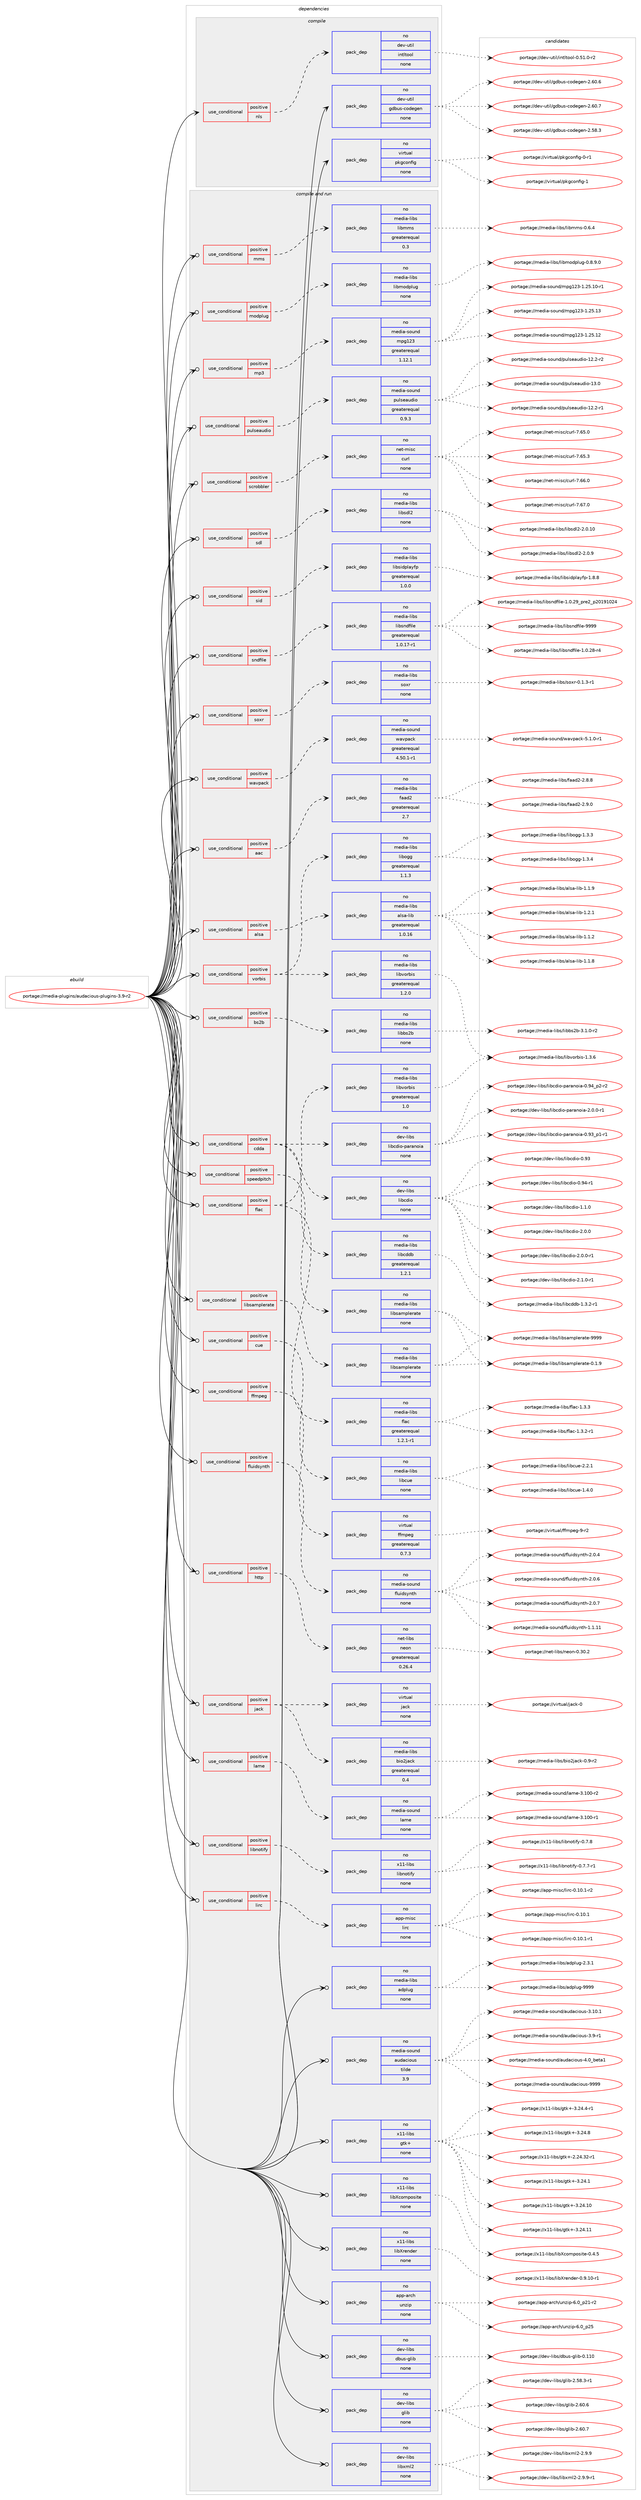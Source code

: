 digraph prolog {

# *************
# Graph options
# *************

newrank=true;
concentrate=true;
compound=true;
graph [rankdir=LR,fontname=Helvetica,fontsize=10,ranksep=1.5];#, ranksep=2.5, nodesep=0.2];
edge  [arrowhead=vee];
node  [fontname=Helvetica,fontsize=10];

# **********
# The ebuild
# **********

subgraph cluster_leftcol {
color=gray;
rank=same;
label=<<i>ebuild</i>>;
id [label="portage://media-plugins/audacious-plugins-3.9-r2", color=red, width=4, href="../media-plugins/audacious-plugins-3.9-r2.svg"];
}

# ****************
# The dependencies
# ****************

subgraph cluster_midcol {
color=gray;
label=<<i>dependencies</i>>;
subgraph cluster_compile {
fillcolor="#eeeeee";
style=filled;
label=<<i>compile</i>>;
subgraph cond81435 {
dependency325462 [label=<<TABLE BORDER="0" CELLBORDER="1" CELLSPACING="0" CELLPADDING="4"><TR><TD ROWSPAN="3" CELLPADDING="10">use_conditional</TD></TR><TR><TD>positive</TD></TR><TR><TD>nls</TD></TR></TABLE>>, shape=none, color=red];
subgraph pack238662 {
dependency325463 [label=<<TABLE BORDER="0" CELLBORDER="1" CELLSPACING="0" CELLPADDING="4" WIDTH="220"><TR><TD ROWSPAN="6" CELLPADDING="30">pack_dep</TD></TR><TR><TD WIDTH="110">no</TD></TR><TR><TD>dev-util</TD></TR><TR><TD>intltool</TD></TR><TR><TD>none</TD></TR><TR><TD></TD></TR></TABLE>>, shape=none, color=blue];
}
dependency325462:e -> dependency325463:w [weight=20,style="dashed",arrowhead="vee"];
}
id:e -> dependency325462:w [weight=20,style="solid",arrowhead="vee"];
subgraph pack238663 {
dependency325464 [label=<<TABLE BORDER="0" CELLBORDER="1" CELLSPACING="0" CELLPADDING="4" WIDTH="220"><TR><TD ROWSPAN="6" CELLPADDING="30">pack_dep</TD></TR><TR><TD WIDTH="110">no</TD></TR><TR><TD>dev-util</TD></TR><TR><TD>gdbus-codegen</TD></TR><TR><TD>none</TD></TR><TR><TD></TD></TR></TABLE>>, shape=none, color=blue];
}
id:e -> dependency325464:w [weight=20,style="solid",arrowhead="vee"];
subgraph pack238664 {
dependency325465 [label=<<TABLE BORDER="0" CELLBORDER="1" CELLSPACING="0" CELLPADDING="4" WIDTH="220"><TR><TD ROWSPAN="6" CELLPADDING="30">pack_dep</TD></TR><TR><TD WIDTH="110">no</TD></TR><TR><TD>virtual</TD></TR><TR><TD>pkgconfig</TD></TR><TR><TD>none</TD></TR><TR><TD></TD></TR></TABLE>>, shape=none, color=blue];
}
id:e -> dependency325465:w [weight=20,style="solid",arrowhead="vee"];
}
subgraph cluster_compileandrun {
fillcolor="#eeeeee";
style=filled;
label=<<i>compile and run</i>>;
subgraph cond81436 {
dependency325466 [label=<<TABLE BORDER="0" CELLBORDER="1" CELLSPACING="0" CELLPADDING="4"><TR><TD ROWSPAN="3" CELLPADDING="10">use_conditional</TD></TR><TR><TD>positive</TD></TR><TR><TD>aac</TD></TR></TABLE>>, shape=none, color=red];
subgraph pack238665 {
dependency325467 [label=<<TABLE BORDER="0" CELLBORDER="1" CELLSPACING="0" CELLPADDING="4" WIDTH="220"><TR><TD ROWSPAN="6" CELLPADDING="30">pack_dep</TD></TR><TR><TD WIDTH="110">no</TD></TR><TR><TD>media-libs</TD></TR><TR><TD>faad2</TD></TR><TR><TD>greaterequal</TD></TR><TR><TD>2.7</TD></TR></TABLE>>, shape=none, color=blue];
}
dependency325466:e -> dependency325467:w [weight=20,style="dashed",arrowhead="vee"];
}
id:e -> dependency325466:w [weight=20,style="solid",arrowhead="odotvee"];
subgraph cond81437 {
dependency325468 [label=<<TABLE BORDER="0" CELLBORDER="1" CELLSPACING="0" CELLPADDING="4"><TR><TD ROWSPAN="3" CELLPADDING="10">use_conditional</TD></TR><TR><TD>positive</TD></TR><TR><TD>alsa</TD></TR></TABLE>>, shape=none, color=red];
subgraph pack238666 {
dependency325469 [label=<<TABLE BORDER="0" CELLBORDER="1" CELLSPACING="0" CELLPADDING="4" WIDTH="220"><TR><TD ROWSPAN="6" CELLPADDING="30">pack_dep</TD></TR><TR><TD WIDTH="110">no</TD></TR><TR><TD>media-libs</TD></TR><TR><TD>alsa-lib</TD></TR><TR><TD>greaterequal</TD></TR><TR><TD>1.0.16</TD></TR></TABLE>>, shape=none, color=blue];
}
dependency325468:e -> dependency325469:w [weight=20,style="dashed",arrowhead="vee"];
}
id:e -> dependency325468:w [weight=20,style="solid",arrowhead="odotvee"];
subgraph cond81438 {
dependency325470 [label=<<TABLE BORDER="0" CELLBORDER="1" CELLSPACING="0" CELLPADDING="4"><TR><TD ROWSPAN="3" CELLPADDING="10">use_conditional</TD></TR><TR><TD>positive</TD></TR><TR><TD>bs2b</TD></TR></TABLE>>, shape=none, color=red];
subgraph pack238667 {
dependency325471 [label=<<TABLE BORDER="0" CELLBORDER="1" CELLSPACING="0" CELLPADDING="4" WIDTH="220"><TR><TD ROWSPAN="6" CELLPADDING="30">pack_dep</TD></TR><TR><TD WIDTH="110">no</TD></TR><TR><TD>media-libs</TD></TR><TR><TD>libbs2b</TD></TR><TR><TD>none</TD></TR><TR><TD></TD></TR></TABLE>>, shape=none, color=blue];
}
dependency325470:e -> dependency325471:w [weight=20,style="dashed",arrowhead="vee"];
}
id:e -> dependency325470:w [weight=20,style="solid",arrowhead="odotvee"];
subgraph cond81439 {
dependency325472 [label=<<TABLE BORDER="0" CELLBORDER="1" CELLSPACING="0" CELLPADDING="4"><TR><TD ROWSPAN="3" CELLPADDING="10">use_conditional</TD></TR><TR><TD>positive</TD></TR><TR><TD>cdda</TD></TR></TABLE>>, shape=none, color=red];
subgraph pack238668 {
dependency325473 [label=<<TABLE BORDER="0" CELLBORDER="1" CELLSPACING="0" CELLPADDING="4" WIDTH="220"><TR><TD ROWSPAN="6" CELLPADDING="30">pack_dep</TD></TR><TR><TD WIDTH="110">no</TD></TR><TR><TD>dev-libs</TD></TR><TR><TD>libcdio</TD></TR><TR><TD>none</TD></TR><TR><TD></TD></TR></TABLE>>, shape=none, color=blue];
}
dependency325472:e -> dependency325473:w [weight=20,style="dashed",arrowhead="vee"];
subgraph pack238669 {
dependency325474 [label=<<TABLE BORDER="0" CELLBORDER="1" CELLSPACING="0" CELLPADDING="4" WIDTH="220"><TR><TD ROWSPAN="6" CELLPADDING="30">pack_dep</TD></TR><TR><TD WIDTH="110">no</TD></TR><TR><TD>dev-libs</TD></TR><TR><TD>libcdio-paranoia</TD></TR><TR><TD>none</TD></TR><TR><TD></TD></TR></TABLE>>, shape=none, color=blue];
}
dependency325472:e -> dependency325474:w [weight=20,style="dashed",arrowhead="vee"];
subgraph pack238670 {
dependency325475 [label=<<TABLE BORDER="0" CELLBORDER="1" CELLSPACING="0" CELLPADDING="4" WIDTH="220"><TR><TD ROWSPAN="6" CELLPADDING="30">pack_dep</TD></TR><TR><TD WIDTH="110">no</TD></TR><TR><TD>media-libs</TD></TR><TR><TD>libcddb</TD></TR><TR><TD>greaterequal</TD></TR><TR><TD>1.2.1</TD></TR></TABLE>>, shape=none, color=blue];
}
dependency325472:e -> dependency325475:w [weight=20,style="dashed",arrowhead="vee"];
}
id:e -> dependency325472:w [weight=20,style="solid",arrowhead="odotvee"];
subgraph cond81440 {
dependency325476 [label=<<TABLE BORDER="0" CELLBORDER="1" CELLSPACING="0" CELLPADDING="4"><TR><TD ROWSPAN="3" CELLPADDING="10">use_conditional</TD></TR><TR><TD>positive</TD></TR><TR><TD>cue</TD></TR></TABLE>>, shape=none, color=red];
subgraph pack238671 {
dependency325477 [label=<<TABLE BORDER="0" CELLBORDER="1" CELLSPACING="0" CELLPADDING="4" WIDTH="220"><TR><TD ROWSPAN="6" CELLPADDING="30">pack_dep</TD></TR><TR><TD WIDTH="110">no</TD></TR><TR><TD>media-libs</TD></TR><TR><TD>libcue</TD></TR><TR><TD>none</TD></TR><TR><TD></TD></TR></TABLE>>, shape=none, color=blue];
}
dependency325476:e -> dependency325477:w [weight=20,style="dashed",arrowhead="vee"];
}
id:e -> dependency325476:w [weight=20,style="solid",arrowhead="odotvee"];
subgraph cond81441 {
dependency325478 [label=<<TABLE BORDER="0" CELLBORDER="1" CELLSPACING="0" CELLPADDING="4"><TR><TD ROWSPAN="3" CELLPADDING="10">use_conditional</TD></TR><TR><TD>positive</TD></TR><TR><TD>ffmpeg</TD></TR></TABLE>>, shape=none, color=red];
subgraph pack238672 {
dependency325479 [label=<<TABLE BORDER="0" CELLBORDER="1" CELLSPACING="0" CELLPADDING="4" WIDTH="220"><TR><TD ROWSPAN="6" CELLPADDING="30">pack_dep</TD></TR><TR><TD WIDTH="110">no</TD></TR><TR><TD>virtual</TD></TR><TR><TD>ffmpeg</TD></TR><TR><TD>greaterequal</TD></TR><TR><TD>0.7.3</TD></TR></TABLE>>, shape=none, color=blue];
}
dependency325478:e -> dependency325479:w [weight=20,style="dashed",arrowhead="vee"];
}
id:e -> dependency325478:w [weight=20,style="solid",arrowhead="odotvee"];
subgraph cond81442 {
dependency325480 [label=<<TABLE BORDER="0" CELLBORDER="1" CELLSPACING="0" CELLPADDING="4"><TR><TD ROWSPAN="3" CELLPADDING="10">use_conditional</TD></TR><TR><TD>positive</TD></TR><TR><TD>flac</TD></TR></TABLE>>, shape=none, color=red];
subgraph pack238673 {
dependency325481 [label=<<TABLE BORDER="0" CELLBORDER="1" CELLSPACING="0" CELLPADDING="4" WIDTH="220"><TR><TD ROWSPAN="6" CELLPADDING="30">pack_dep</TD></TR><TR><TD WIDTH="110">no</TD></TR><TR><TD>media-libs</TD></TR><TR><TD>flac</TD></TR><TR><TD>greaterequal</TD></TR><TR><TD>1.2.1-r1</TD></TR></TABLE>>, shape=none, color=blue];
}
dependency325480:e -> dependency325481:w [weight=20,style="dashed",arrowhead="vee"];
subgraph pack238674 {
dependency325482 [label=<<TABLE BORDER="0" CELLBORDER="1" CELLSPACING="0" CELLPADDING="4" WIDTH="220"><TR><TD ROWSPAN="6" CELLPADDING="30">pack_dep</TD></TR><TR><TD WIDTH="110">no</TD></TR><TR><TD>media-libs</TD></TR><TR><TD>libvorbis</TD></TR><TR><TD>greaterequal</TD></TR><TR><TD>1.0</TD></TR></TABLE>>, shape=none, color=blue];
}
dependency325480:e -> dependency325482:w [weight=20,style="dashed",arrowhead="vee"];
}
id:e -> dependency325480:w [weight=20,style="solid",arrowhead="odotvee"];
subgraph cond81443 {
dependency325483 [label=<<TABLE BORDER="0" CELLBORDER="1" CELLSPACING="0" CELLPADDING="4"><TR><TD ROWSPAN="3" CELLPADDING="10">use_conditional</TD></TR><TR><TD>positive</TD></TR><TR><TD>fluidsynth</TD></TR></TABLE>>, shape=none, color=red];
subgraph pack238675 {
dependency325484 [label=<<TABLE BORDER="0" CELLBORDER="1" CELLSPACING="0" CELLPADDING="4" WIDTH="220"><TR><TD ROWSPAN="6" CELLPADDING="30">pack_dep</TD></TR><TR><TD WIDTH="110">no</TD></TR><TR><TD>media-sound</TD></TR><TR><TD>fluidsynth</TD></TR><TR><TD>none</TD></TR><TR><TD></TD></TR></TABLE>>, shape=none, color=blue];
}
dependency325483:e -> dependency325484:w [weight=20,style="dashed",arrowhead="vee"];
}
id:e -> dependency325483:w [weight=20,style="solid",arrowhead="odotvee"];
subgraph cond81444 {
dependency325485 [label=<<TABLE BORDER="0" CELLBORDER="1" CELLSPACING="0" CELLPADDING="4"><TR><TD ROWSPAN="3" CELLPADDING="10">use_conditional</TD></TR><TR><TD>positive</TD></TR><TR><TD>http</TD></TR></TABLE>>, shape=none, color=red];
subgraph pack238676 {
dependency325486 [label=<<TABLE BORDER="0" CELLBORDER="1" CELLSPACING="0" CELLPADDING="4" WIDTH="220"><TR><TD ROWSPAN="6" CELLPADDING="30">pack_dep</TD></TR><TR><TD WIDTH="110">no</TD></TR><TR><TD>net-libs</TD></TR><TR><TD>neon</TD></TR><TR><TD>greaterequal</TD></TR><TR><TD>0.26.4</TD></TR></TABLE>>, shape=none, color=blue];
}
dependency325485:e -> dependency325486:w [weight=20,style="dashed",arrowhead="vee"];
}
id:e -> dependency325485:w [weight=20,style="solid",arrowhead="odotvee"];
subgraph cond81445 {
dependency325487 [label=<<TABLE BORDER="0" CELLBORDER="1" CELLSPACING="0" CELLPADDING="4"><TR><TD ROWSPAN="3" CELLPADDING="10">use_conditional</TD></TR><TR><TD>positive</TD></TR><TR><TD>jack</TD></TR></TABLE>>, shape=none, color=red];
subgraph pack238677 {
dependency325488 [label=<<TABLE BORDER="0" CELLBORDER="1" CELLSPACING="0" CELLPADDING="4" WIDTH="220"><TR><TD ROWSPAN="6" CELLPADDING="30">pack_dep</TD></TR><TR><TD WIDTH="110">no</TD></TR><TR><TD>media-libs</TD></TR><TR><TD>bio2jack</TD></TR><TR><TD>greaterequal</TD></TR><TR><TD>0.4</TD></TR></TABLE>>, shape=none, color=blue];
}
dependency325487:e -> dependency325488:w [weight=20,style="dashed",arrowhead="vee"];
subgraph pack238678 {
dependency325489 [label=<<TABLE BORDER="0" CELLBORDER="1" CELLSPACING="0" CELLPADDING="4" WIDTH="220"><TR><TD ROWSPAN="6" CELLPADDING="30">pack_dep</TD></TR><TR><TD WIDTH="110">no</TD></TR><TR><TD>virtual</TD></TR><TR><TD>jack</TD></TR><TR><TD>none</TD></TR><TR><TD></TD></TR></TABLE>>, shape=none, color=blue];
}
dependency325487:e -> dependency325489:w [weight=20,style="dashed",arrowhead="vee"];
}
id:e -> dependency325487:w [weight=20,style="solid",arrowhead="odotvee"];
subgraph cond81446 {
dependency325490 [label=<<TABLE BORDER="0" CELLBORDER="1" CELLSPACING="0" CELLPADDING="4"><TR><TD ROWSPAN="3" CELLPADDING="10">use_conditional</TD></TR><TR><TD>positive</TD></TR><TR><TD>lame</TD></TR></TABLE>>, shape=none, color=red];
subgraph pack238679 {
dependency325491 [label=<<TABLE BORDER="0" CELLBORDER="1" CELLSPACING="0" CELLPADDING="4" WIDTH="220"><TR><TD ROWSPAN="6" CELLPADDING="30">pack_dep</TD></TR><TR><TD WIDTH="110">no</TD></TR><TR><TD>media-sound</TD></TR><TR><TD>lame</TD></TR><TR><TD>none</TD></TR><TR><TD></TD></TR></TABLE>>, shape=none, color=blue];
}
dependency325490:e -> dependency325491:w [weight=20,style="dashed",arrowhead="vee"];
}
id:e -> dependency325490:w [weight=20,style="solid",arrowhead="odotvee"];
subgraph cond81447 {
dependency325492 [label=<<TABLE BORDER="0" CELLBORDER="1" CELLSPACING="0" CELLPADDING="4"><TR><TD ROWSPAN="3" CELLPADDING="10">use_conditional</TD></TR><TR><TD>positive</TD></TR><TR><TD>libnotify</TD></TR></TABLE>>, shape=none, color=red];
subgraph pack238680 {
dependency325493 [label=<<TABLE BORDER="0" CELLBORDER="1" CELLSPACING="0" CELLPADDING="4" WIDTH="220"><TR><TD ROWSPAN="6" CELLPADDING="30">pack_dep</TD></TR><TR><TD WIDTH="110">no</TD></TR><TR><TD>x11-libs</TD></TR><TR><TD>libnotify</TD></TR><TR><TD>none</TD></TR><TR><TD></TD></TR></TABLE>>, shape=none, color=blue];
}
dependency325492:e -> dependency325493:w [weight=20,style="dashed",arrowhead="vee"];
}
id:e -> dependency325492:w [weight=20,style="solid",arrowhead="odotvee"];
subgraph cond81448 {
dependency325494 [label=<<TABLE BORDER="0" CELLBORDER="1" CELLSPACING="0" CELLPADDING="4"><TR><TD ROWSPAN="3" CELLPADDING="10">use_conditional</TD></TR><TR><TD>positive</TD></TR><TR><TD>libsamplerate</TD></TR></TABLE>>, shape=none, color=red];
subgraph pack238681 {
dependency325495 [label=<<TABLE BORDER="0" CELLBORDER="1" CELLSPACING="0" CELLPADDING="4" WIDTH="220"><TR><TD ROWSPAN="6" CELLPADDING="30">pack_dep</TD></TR><TR><TD WIDTH="110">no</TD></TR><TR><TD>media-libs</TD></TR><TR><TD>libsamplerate</TD></TR><TR><TD>none</TD></TR><TR><TD></TD></TR></TABLE>>, shape=none, color=blue];
}
dependency325494:e -> dependency325495:w [weight=20,style="dashed",arrowhead="vee"];
}
id:e -> dependency325494:w [weight=20,style="solid",arrowhead="odotvee"];
subgraph cond81449 {
dependency325496 [label=<<TABLE BORDER="0" CELLBORDER="1" CELLSPACING="0" CELLPADDING="4"><TR><TD ROWSPAN="3" CELLPADDING="10">use_conditional</TD></TR><TR><TD>positive</TD></TR><TR><TD>lirc</TD></TR></TABLE>>, shape=none, color=red];
subgraph pack238682 {
dependency325497 [label=<<TABLE BORDER="0" CELLBORDER="1" CELLSPACING="0" CELLPADDING="4" WIDTH="220"><TR><TD ROWSPAN="6" CELLPADDING="30">pack_dep</TD></TR><TR><TD WIDTH="110">no</TD></TR><TR><TD>app-misc</TD></TR><TR><TD>lirc</TD></TR><TR><TD>none</TD></TR><TR><TD></TD></TR></TABLE>>, shape=none, color=blue];
}
dependency325496:e -> dependency325497:w [weight=20,style="dashed",arrowhead="vee"];
}
id:e -> dependency325496:w [weight=20,style="solid",arrowhead="odotvee"];
subgraph cond81450 {
dependency325498 [label=<<TABLE BORDER="0" CELLBORDER="1" CELLSPACING="0" CELLPADDING="4"><TR><TD ROWSPAN="3" CELLPADDING="10">use_conditional</TD></TR><TR><TD>positive</TD></TR><TR><TD>mms</TD></TR></TABLE>>, shape=none, color=red];
subgraph pack238683 {
dependency325499 [label=<<TABLE BORDER="0" CELLBORDER="1" CELLSPACING="0" CELLPADDING="4" WIDTH="220"><TR><TD ROWSPAN="6" CELLPADDING="30">pack_dep</TD></TR><TR><TD WIDTH="110">no</TD></TR><TR><TD>media-libs</TD></TR><TR><TD>libmms</TD></TR><TR><TD>greaterequal</TD></TR><TR><TD>0.3</TD></TR></TABLE>>, shape=none, color=blue];
}
dependency325498:e -> dependency325499:w [weight=20,style="dashed",arrowhead="vee"];
}
id:e -> dependency325498:w [weight=20,style="solid",arrowhead="odotvee"];
subgraph cond81451 {
dependency325500 [label=<<TABLE BORDER="0" CELLBORDER="1" CELLSPACING="0" CELLPADDING="4"><TR><TD ROWSPAN="3" CELLPADDING="10">use_conditional</TD></TR><TR><TD>positive</TD></TR><TR><TD>modplug</TD></TR></TABLE>>, shape=none, color=red];
subgraph pack238684 {
dependency325501 [label=<<TABLE BORDER="0" CELLBORDER="1" CELLSPACING="0" CELLPADDING="4" WIDTH="220"><TR><TD ROWSPAN="6" CELLPADDING="30">pack_dep</TD></TR><TR><TD WIDTH="110">no</TD></TR><TR><TD>media-libs</TD></TR><TR><TD>libmodplug</TD></TR><TR><TD>none</TD></TR><TR><TD></TD></TR></TABLE>>, shape=none, color=blue];
}
dependency325500:e -> dependency325501:w [weight=20,style="dashed",arrowhead="vee"];
}
id:e -> dependency325500:w [weight=20,style="solid",arrowhead="odotvee"];
subgraph cond81452 {
dependency325502 [label=<<TABLE BORDER="0" CELLBORDER="1" CELLSPACING="0" CELLPADDING="4"><TR><TD ROWSPAN="3" CELLPADDING="10">use_conditional</TD></TR><TR><TD>positive</TD></TR><TR><TD>mp3</TD></TR></TABLE>>, shape=none, color=red];
subgraph pack238685 {
dependency325503 [label=<<TABLE BORDER="0" CELLBORDER="1" CELLSPACING="0" CELLPADDING="4" WIDTH="220"><TR><TD ROWSPAN="6" CELLPADDING="30">pack_dep</TD></TR><TR><TD WIDTH="110">no</TD></TR><TR><TD>media-sound</TD></TR><TR><TD>mpg123</TD></TR><TR><TD>greaterequal</TD></TR><TR><TD>1.12.1</TD></TR></TABLE>>, shape=none, color=blue];
}
dependency325502:e -> dependency325503:w [weight=20,style="dashed",arrowhead="vee"];
}
id:e -> dependency325502:w [weight=20,style="solid",arrowhead="odotvee"];
subgraph cond81453 {
dependency325504 [label=<<TABLE BORDER="0" CELLBORDER="1" CELLSPACING="0" CELLPADDING="4"><TR><TD ROWSPAN="3" CELLPADDING="10">use_conditional</TD></TR><TR><TD>positive</TD></TR><TR><TD>pulseaudio</TD></TR></TABLE>>, shape=none, color=red];
subgraph pack238686 {
dependency325505 [label=<<TABLE BORDER="0" CELLBORDER="1" CELLSPACING="0" CELLPADDING="4" WIDTH="220"><TR><TD ROWSPAN="6" CELLPADDING="30">pack_dep</TD></TR><TR><TD WIDTH="110">no</TD></TR><TR><TD>media-sound</TD></TR><TR><TD>pulseaudio</TD></TR><TR><TD>greaterequal</TD></TR><TR><TD>0.9.3</TD></TR></TABLE>>, shape=none, color=blue];
}
dependency325504:e -> dependency325505:w [weight=20,style="dashed",arrowhead="vee"];
}
id:e -> dependency325504:w [weight=20,style="solid",arrowhead="odotvee"];
subgraph cond81454 {
dependency325506 [label=<<TABLE BORDER="0" CELLBORDER="1" CELLSPACING="0" CELLPADDING="4"><TR><TD ROWSPAN="3" CELLPADDING="10">use_conditional</TD></TR><TR><TD>positive</TD></TR><TR><TD>scrobbler</TD></TR></TABLE>>, shape=none, color=red];
subgraph pack238687 {
dependency325507 [label=<<TABLE BORDER="0" CELLBORDER="1" CELLSPACING="0" CELLPADDING="4" WIDTH="220"><TR><TD ROWSPAN="6" CELLPADDING="30">pack_dep</TD></TR><TR><TD WIDTH="110">no</TD></TR><TR><TD>net-misc</TD></TR><TR><TD>curl</TD></TR><TR><TD>none</TD></TR><TR><TD></TD></TR></TABLE>>, shape=none, color=blue];
}
dependency325506:e -> dependency325507:w [weight=20,style="dashed",arrowhead="vee"];
}
id:e -> dependency325506:w [weight=20,style="solid",arrowhead="odotvee"];
subgraph cond81455 {
dependency325508 [label=<<TABLE BORDER="0" CELLBORDER="1" CELLSPACING="0" CELLPADDING="4"><TR><TD ROWSPAN="3" CELLPADDING="10">use_conditional</TD></TR><TR><TD>positive</TD></TR><TR><TD>sdl</TD></TR></TABLE>>, shape=none, color=red];
subgraph pack238688 {
dependency325509 [label=<<TABLE BORDER="0" CELLBORDER="1" CELLSPACING="0" CELLPADDING="4" WIDTH="220"><TR><TD ROWSPAN="6" CELLPADDING="30">pack_dep</TD></TR><TR><TD WIDTH="110">no</TD></TR><TR><TD>media-libs</TD></TR><TR><TD>libsdl2</TD></TR><TR><TD>none</TD></TR><TR><TD></TD></TR></TABLE>>, shape=none, color=blue];
}
dependency325508:e -> dependency325509:w [weight=20,style="dashed",arrowhead="vee"];
}
id:e -> dependency325508:w [weight=20,style="solid",arrowhead="odotvee"];
subgraph cond81456 {
dependency325510 [label=<<TABLE BORDER="0" CELLBORDER="1" CELLSPACING="0" CELLPADDING="4"><TR><TD ROWSPAN="3" CELLPADDING="10">use_conditional</TD></TR><TR><TD>positive</TD></TR><TR><TD>sid</TD></TR></TABLE>>, shape=none, color=red];
subgraph pack238689 {
dependency325511 [label=<<TABLE BORDER="0" CELLBORDER="1" CELLSPACING="0" CELLPADDING="4" WIDTH="220"><TR><TD ROWSPAN="6" CELLPADDING="30">pack_dep</TD></TR><TR><TD WIDTH="110">no</TD></TR><TR><TD>media-libs</TD></TR><TR><TD>libsidplayfp</TD></TR><TR><TD>greaterequal</TD></TR><TR><TD>1.0.0</TD></TR></TABLE>>, shape=none, color=blue];
}
dependency325510:e -> dependency325511:w [weight=20,style="dashed",arrowhead="vee"];
}
id:e -> dependency325510:w [weight=20,style="solid",arrowhead="odotvee"];
subgraph cond81457 {
dependency325512 [label=<<TABLE BORDER="0" CELLBORDER="1" CELLSPACING="0" CELLPADDING="4"><TR><TD ROWSPAN="3" CELLPADDING="10">use_conditional</TD></TR><TR><TD>positive</TD></TR><TR><TD>sndfile</TD></TR></TABLE>>, shape=none, color=red];
subgraph pack238690 {
dependency325513 [label=<<TABLE BORDER="0" CELLBORDER="1" CELLSPACING="0" CELLPADDING="4" WIDTH="220"><TR><TD ROWSPAN="6" CELLPADDING="30">pack_dep</TD></TR><TR><TD WIDTH="110">no</TD></TR><TR><TD>media-libs</TD></TR><TR><TD>libsndfile</TD></TR><TR><TD>greaterequal</TD></TR><TR><TD>1.0.17-r1</TD></TR></TABLE>>, shape=none, color=blue];
}
dependency325512:e -> dependency325513:w [weight=20,style="dashed",arrowhead="vee"];
}
id:e -> dependency325512:w [weight=20,style="solid",arrowhead="odotvee"];
subgraph cond81458 {
dependency325514 [label=<<TABLE BORDER="0" CELLBORDER="1" CELLSPACING="0" CELLPADDING="4"><TR><TD ROWSPAN="3" CELLPADDING="10">use_conditional</TD></TR><TR><TD>positive</TD></TR><TR><TD>soxr</TD></TR></TABLE>>, shape=none, color=red];
subgraph pack238691 {
dependency325515 [label=<<TABLE BORDER="0" CELLBORDER="1" CELLSPACING="0" CELLPADDING="4" WIDTH="220"><TR><TD ROWSPAN="6" CELLPADDING="30">pack_dep</TD></TR><TR><TD WIDTH="110">no</TD></TR><TR><TD>media-libs</TD></TR><TR><TD>soxr</TD></TR><TR><TD>none</TD></TR><TR><TD></TD></TR></TABLE>>, shape=none, color=blue];
}
dependency325514:e -> dependency325515:w [weight=20,style="dashed",arrowhead="vee"];
}
id:e -> dependency325514:w [weight=20,style="solid",arrowhead="odotvee"];
subgraph cond81459 {
dependency325516 [label=<<TABLE BORDER="0" CELLBORDER="1" CELLSPACING="0" CELLPADDING="4"><TR><TD ROWSPAN="3" CELLPADDING="10">use_conditional</TD></TR><TR><TD>positive</TD></TR><TR><TD>speedpitch</TD></TR></TABLE>>, shape=none, color=red];
subgraph pack238692 {
dependency325517 [label=<<TABLE BORDER="0" CELLBORDER="1" CELLSPACING="0" CELLPADDING="4" WIDTH="220"><TR><TD ROWSPAN="6" CELLPADDING="30">pack_dep</TD></TR><TR><TD WIDTH="110">no</TD></TR><TR><TD>media-libs</TD></TR><TR><TD>libsamplerate</TD></TR><TR><TD>none</TD></TR><TR><TD></TD></TR></TABLE>>, shape=none, color=blue];
}
dependency325516:e -> dependency325517:w [weight=20,style="dashed",arrowhead="vee"];
}
id:e -> dependency325516:w [weight=20,style="solid",arrowhead="odotvee"];
subgraph cond81460 {
dependency325518 [label=<<TABLE BORDER="0" CELLBORDER="1" CELLSPACING="0" CELLPADDING="4"><TR><TD ROWSPAN="3" CELLPADDING="10">use_conditional</TD></TR><TR><TD>positive</TD></TR><TR><TD>vorbis</TD></TR></TABLE>>, shape=none, color=red];
subgraph pack238693 {
dependency325519 [label=<<TABLE BORDER="0" CELLBORDER="1" CELLSPACING="0" CELLPADDING="4" WIDTH="220"><TR><TD ROWSPAN="6" CELLPADDING="30">pack_dep</TD></TR><TR><TD WIDTH="110">no</TD></TR><TR><TD>media-libs</TD></TR><TR><TD>libogg</TD></TR><TR><TD>greaterequal</TD></TR><TR><TD>1.1.3</TD></TR></TABLE>>, shape=none, color=blue];
}
dependency325518:e -> dependency325519:w [weight=20,style="dashed",arrowhead="vee"];
subgraph pack238694 {
dependency325520 [label=<<TABLE BORDER="0" CELLBORDER="1" CELLSPACING="0" CELLPADDING="4" WIDTH="220"><TR><TD ROWSPAN="6" CELLPADDING="30">pack_dep</TD></TR><TR><TD WIDTH="110">no</TD></TR><TR><TD>media-libs</TD></TR><TR><TD>libvorbis</TD></TR><TR><TD>greaterequal</TD></TR><TR><TD>1.2.0</TD></TR></TABLE>>, shape=none, color=blue];
}
dependency325518:e -> dependency325520:w [weight=20,style="dashed",arrowhead="vee"];
}
id:e -> dependency325518:w [weight=20,style="solid",arrowhead="odotvee"];
subgraph cond81461 {
dependency325521 [label=<<TABLE BORDER="0" CELLBORDER="1" CELLSPACING="0" CELLPADDING="4"><TR><TD ROWSPAN="3" CELLPADDING="10">use_conditional</TD></TR><TR><TD>positive</TD></TR><TR><TD>wavpack</TD></TR></TABLE>>, shape=none, color=red];
subgraph pack238695 {
dependency325522 [label=<<TABLE BORDER="0" CELLBORDER="1" CELLSPACING="0" CELLPADDING="4" WIDTH="220"><TR><TD ROWSPAN="6" CELLPADDING="30">pack_dep</TD></TR><TR><TD WIDTH="110">no</TD></TR><TR><TD>media-sound</TD></TR><TR><TD>wavpack</TD></TR><TR><TD>greaterequal</TD></TR><TR><TD>4.50.1-r1</TD></TR></TABLE>>, shape=none, color=blue];
}
dependency325521:e -> dependency325522:w [weight=20,style="dashed",arrowhead="vee"];
}
id:e -> dependency325521:w [weight=20,style="solid",arrowhead="odotvee"];
subgraph pack238696 {
dependency325523 [label=<<TABLE BORDER="0" CELLBORDER="1" CELLSPACING="0" CELLPADDING="4" WIDTH="220"><TR><TD ROWSPAN="6" CELLPADDING="30">pack_dep</TD></TR><TR><TD WIDTH="110">no</TD></TR><TR><TD>app-arch</TD></TR><TR><TD>unzip</TD></TR><TR><TD>none</TD></TR><TR><TD></TD></TR></TABLE>>, shape=none, color=blue];
}
id:e -> dependency325523:w [weight=20,style="solid",arrowhead="odotvee"];
subgraph pack238697 {
dependency325524 [label=<<TABLE BORDER="0" CELLBORDER="1" CELLSPACING="0" CELLPADDING="4" WIDTH="220"><TR><TD ROWSPAN="6" CELLPADDING="30">pack_dep</TD></TR><TR><TD WIDTH="110">no</TD></TR><TR><TD>dev-libs</TD></TR><TR><TD>dbus-glib</TD></TR><TR><TD>none</TD></TR><TR><TD></TD></TR></TABLE>>, shape=none, color=blue];
}
id:e -> dependency325524:w [weight=20,style="solid",arrowhead="odotvee"];
subgraph pack238698 {
dependency325525 [label=<<TABLE BORDER="0" CELLBORDER="1" CELLSPACING="0" CELLPADDING="4" WIDTH="220"><TR><TD ROWSPAN="6" CELLPADDING="30">pack_dep</TD></TR><TR><TD WIDTH="110">no</TD></TR><TR><TD>dev-libs</TD></TR><TR><TD>glib</TD></TR><TR><TD>none</TD></TR><TR><TD></TD></TR></TABLE>>, shape=none, color=blue];
}
id:e -> dependency325525:w [weight=20,style="solid",arrowhead="odotvee"];
subgraph pack238699 {
dependency325526 [label=<<TABLE BORDER="0" CELLBORDER="1" CELLSPACING="0" CELLPADDING="4" WIDTH="220"><TR><TD ROWSPAN="6" CELLPADDING="30">pack_dep</TD></TR><TR><TD WIDTH="110">no</TD></TR><TR><TD>dev-libs</TD></TR><TR><TD>libxml2</TD></TR><TR><TD>none</TD></TR><TR><TD></TD></TR></TABLE>>, shape=none, color=blue];
}
id:e -> dependency325526:w [weight=20,style="solid",arrowhead="odotvee"];
subgraph pack238700 {
dependency325527 [label=<<TABLE BORDER="0" CELLBORDER="1" CELLSPACING="0" CELLPADDING="4" WIDTH="220"><TR><TD ROWSPAN="6" CELLPADDING="30">pack_dep</TD></TR><TR><TD WIDTH="110">no</TD></TR><TR><TD>media-libs</TD></TR><TR><TD>adplug</TD></TR><TR><TD>none</TD></TR><TR><TD></TD></TR></TABLE>>, shape=none, color=blue];
}
id:e -> dependency325527:w [weight=20,style="solid",arrowhead="odotvee"];
subgraph pack238701 {
dependency325528 [label=<<TABLE BORDER="0" CELLBORDER="1" CELLSPACING="0" CELLPADDING="4" WIDTH="220"><TR><TD ROWSPAN="6" CELLPADDING="30">pack_dep</TD></TR><TR><TD WIDTH="110">no</TD></TR><TR><TD>media-sound</TD></TR><TR><TD>audacious</TD></TR><TR><TD>tilde</TD></TR><TR><TD>3.9</TD></TR></TABLE>>, shape=none, color=blue];
}
id:e -> dependency325528:w [weight=20,style="solid",arrowhead="odotvee"];
subgraph pack238702 {
dependency325529 [label=<<TABLE BORDER="0" CELLBORDER="1" CELLSPACING="0" CELLPADDING="4" WIDTH="220"><TR><TD ROWSPAN="6" CELLPADDING="30">pack_dep</TD></TR><TR><TD WIDTH="110">no</TD></TR><TR><TD>x11-libs</TD></TR><TR><TD>gtk+</TD></TR><TR><TD>none</TD></TR><TR><TD></TD></TR></TABLE>>, shape=none, color=blue];
}
id:e -> dependency325529:w [weight=20,style="solid",arrowhead="odotvee"];
subgraph pack238703 {
dependency325530 [label=<<TABLE BORDER="0" CELLBORDER="1" CELLSPACING="0" CELLPADDING="4" WIDTH="220"><TR><TD ROWSPAN="6" CELLPADDING="30">pack_dep</TD></TR><TR><TD WIDTH="110">no</TD></TR><TR><TD>x11-libs</TD></TR><TR><TD>libXcomposite</TD></TR><TR><TD>none</TD></TR><TR><TD></TD></TR></TABLE>>, shape=none, color=blue];
}
id:e -> dependency325530:w [weight=20,style="solid",arrowhead="odotvee"];
subgraph pack238704 {
dependency325531 [label=<<TABLE BORDER="0" CELLBORDER="1" CELLSPACING="0" CELLPADDING="4" WIDTH="220"><TR><TD ROWSPAN="6" CELLPADDING="30">pack_dep</TD></TR><TR><TD WIDTH="110">no</TD></TR><TR><TD>x11-libs</TD></TR><TR><TD>libXrender</TD></TR><TR><TD>none</TD></TR><TR><TD></TD></TR></TABLE>>, shape=none, color=blue];
}
id:e -> dependency325531:w [weight=20,style="solid",arrowhead="odotvee"];
}
subgraph cluster_run {
fillcolor="#eeeeee";
style=filled;
label=<<i>run</i>>;
}
}

# **************
# The candidates
# **************

subgraph cluster_choices {
rank=same;
color=gray;
label=<<i>candidates</i>>;

subgraph choice238662 {
color=black;
nodesep=1;
choiceportage1001011184511711610510847105110116108116111111108454846534946484511450 [label="portage://dev-util/intltool-0.51.0-r2", color=red, width=4,href="../dev-util/intltool-0.51.0-r2.svg"];
dependency325463:e -> choiceportage1001011184511711610510847105110116108116111111108454846534946484511450:w [style=dotted,weight="100"];
}
subgraph choice238663 {
color=black;
nodesep=1;
choiceportage100101118451171161051084710310098117115459911110010110310111045504653564651 [label="portage://dev-util/gdbus-codegen-2.58.3", color=red, width=4,href="../dev-util/gdbus-codegen-2.58.3.svg"];
choiceportage100101118451171161051084710310098117115459911110010110310111045504654484654 [label="portage://dev-util/gdbus-codegen-2.60.6", color=red, width=4,href="../dev-util/gdbus-codegen-2.60.6.svg"];
choiceportage100101118451171161051084710310098117115459911110010110310111045504654484655 [label="portage://dev-util/gdbus-codegen-2.60.7", color=red, width=4,href="../dev-util/gdbus-codegen-2.60.7.svg"];
dependency325464:e -> choiceportage100101118451171161051084710310098117115459911110010110310111045504653564651:w [style=dotted,weight="100"];
dependency325464:e -> choiceportage100101118451171161051084710310098117115459911110010110310111045504654484654:w [style=dotted,weight="100"];
dependency325464:e -> choiceportage100101118451171161051084710310098117115459911110010110310111045504654484655:w [style=dotted,weight="100"];
}
subgraph choice238664 {
color=black;
nodesep=1;
choiceportage11810511411611797108471121071039911111010210510345484511449 [label="portage://virtual/pkgconfig-0-r1", color=red, width=4,href="../virtual/pkgconfig-0-r1.svg"];
choiceportage1181051141161179710847112107103991111101021051034549 [label="portage://virtual/pkgconfig-1", color=red, width=4,href="../virtual/pkgconfig-1.svg"];
dependency325465:e -> choiceportage11810511411611797108471121071039911111010210510345484511449:w [style=dotted,weight="100"];
dependency325465:e -> choiceportage1181051141161179710847112107103991111101021051034549:w [style=dotted,weight="100"];
}
subgraph choice238665 {
color=black;
nodesep=1;
choiceportage10910110010597451081059811547102979710050455046564656 [label="portage://media-libs/faad2-2.8.8", color=red, width=4,href="../media-libs/faad2-2.8.8.svg"];
choiceportage10910110010597451081059811547102979710050455046574648 [label="portage://media-libs/faad2-2.9.0", color=red, width=4,href="../media-libs/faad2-2.9.0.svg"];
dependency325467:e -> choiceportage10910110010597451081059811547102979710050455046564656:w [style=dotted,weight="100"];
dependency325467:e -> choiceportage10910110010597451081059811547102979710050455046574648:w [style=dotted,weight="100"];
}
subgraph choice238666 {
color=black;
nodesep=1;
choiceportage1091011001059745108105981154797108115974510810598454946494650 [label="portage://media-libs/alsa-lib-1.1.2", color=red, width=4,href="../media-libs/alsa-lib-1.1.2.svg"];
choiceportage1091011001059745108105981154797108115974510810598454946494656 [label="portage://media-libs/alsa-lib-1.1.8", color=red, width=4,href="../media-libs/alsa-lib-1.1.8.svg"];
choiceportage1091011001059745108105981154797108115974510810598454946494657 [label="portage://media-libs/alsa-lib-1.1.9", color=red, width=4,href="../media-libs/alsa-lib-1.1.9.svg"];
choiceportage1091011001059745108105981154797108115974510810598454946504649 [label="portage://media-libs/alsa-lib-1.2.1", color=red, width=4,href="../media-libs/alsa-lib-1.2.1.svg"];
dependency325469:e -> choiceportage1091011001059745108105981154797108115974510810598454946494650:w [style=dotted,weight="100"];
dependency325469:e -> choiceportage1091011001059745108105981154797108115974510810598454946494656:w [style=dotted,weight="100"];
dependency325469:e -> choiceportage1091011001059745108105981154797108115974510810598454946494657:w [style=dotted,weight="100"];
dependency325469:e -> choiceportage1091011001059745108105981154797108115974510810598454946504649:w [style=dotted,weight="100"];
}
subgraph choice238667 {
color=black;
nodesep=1;
choiceportage10910110010597451081059811547108105989811550984551464946484511450 [label="portage://media-libs/libbs2b-3.1.0-r2", color=red, width=4,href="../media-libs/libbs2b-3.1.0-r2.svg"];
dependency325471:e -> choiceportage10910110010597451081059811547108105989811550984551464946484511450:w [style=dotted,weight="100"];
}
subgraph choice238668 {
color=black;
nodesep=1;
choiceportage10010111845108105981154710810598991001051114548465751 [label="portage://dev-libs/libcdio-0.93", color=red, width=4,href="../dev-libs/libcdio-0.93.svg"];
choiceportage100101118451081059811547108105989910010511145484657524511449 [label="portage://dev-libs/libcdio-0.94-r1", color=red, width=4,href="../dev-libs/libcdio-0.94-r1.svg"];
choiceportage1001011184510810598115471081059899100105111454946494648 [label="portage://dev-libs/libcdio-1.1.0", color=red, width=4,href="../dev-libs/libcdio-1.1.0.svg"];
choiceportage1001011184510810598115471081059899100105111455046484648 [label="portage://dev-libs/libcdio-2.0.0", color=red, width=4,href="../dev-libs/libcdio-2.0.0.svg"];
choiceportage10010111845108105981154710810598991001051114550464846484511449 [label="portage://dev-libs/libcdio-2.0.0-r1", color=red, width=4,href="../dev-libs/libcdio-2.0.0-r1.svg"];
choiceportage10010111845108105981154710810598991001051114550464946484511449 [label="portage://dev-libs/libcdio-2.1.0-r1", color=red, width=4,href="../dev-libs/libcdio-2.1.0-r1.svg"];
dependency325473:e -> choiceportage10010111845108105981154710810598991001051114548465751:w [style=dotted,weight="100"];
dependency325473:e -> choiceportage100101118451081059811547108105989910010511145484657524511449:w [style=dotted,weight="100"];
dependency325473:e -> choiceportage1001011184510810598115471081059899100105111454946494648:w [style=dotted,weight="100"];
dependency325473:e -> choiceportage1001011184510810598115471081059899100105111455046484648:w [style=dotted,weight="100"];
dependency325473:e -> choiceportage10010111845108105981154710810598991001051114550464846484511449:w [style=dotted,weight="100"];
dependency325473:e -> choiceportage10010111845108105981154710810598991001051114550464946484511449:w [style=dotted,weight="100"];
}
subgraph choice238669 {
color=black;
nodesep=1;
choiceportage100101118451081059811547108105989910010511145112971149711011110597454846575195112494511449 [label="portage://dev-libs/libcdio-paranoia-0.93_p1-r1", color=red, width=4,href="../dev-libs/libcdio-paranoia-0.93_p1-r1.svg"];
choiceportage100101118451081059811547108105989910010511145112971149711011110597454846575295112504511450 [label="portage://dev-libs/libcdio-paranoia-0.94_p2-r2", color=red, width=4,href="../dev-libs/libcdio-paranoia-0.94_p2-r2.svg"];
choiceportage1001011184510810598115471081059899100105111451129711497110111105974550464846484511449 [label="portage://dev-libs/libcdio-paranoia-2.0.0-r1", color=red, width=4,href="../dev-libs/libcdio-paranoia-2.0.0-r1.svg"];
dependency325474:e -> choiceportage100101118451081059811547108105989910010511145112971149711011110597454846575195112494511449:w [style=dotted,weight="100"];
dependency325474:e -> choiceportage100101118451081059811547108105989910010511145112971149711011110597454846575295112504511450:w [style=dotted,weight="100"];
dependency325474:e -> choiceportage1001011184510810598115471081059899100105111451129711497110111105974550464846484511449:w [style=dotted,weight="100"];
}
subgraph choice238670 {
color=black;
nodesep=1;
choiceportage109101100105974510810598115471081059899100100984549465146504511449 [label="portage://media-libs/libcddb-1.3.2-r1", color=red, width=4,href="../media-libs/libcddb-1.3.2-r1.svg"];
dependency325475:e -> choiceportage109101100105974510810598115471081059899100100984549465146504511449:w [style=dotted,weight="100"];
}
subgraph choice238671 {
color=black;
nodesep=1;
choiceportage109101100105974510810598115471081059899117101454946524648 [label="portage://media-libs/libcue-1.4.0", color=red, width=4,href="../media-libs/libcue-1.4.0.svg"];
choiceportage109101100105974510810598115471081059899117101455046504649 [label="portage://media-libs/libcue-2.2.1", color=red, width=4,href="../media-libs/libcue-2.2.1.svg"];
dependency325477:e -> choiceportage109101100105974510810598115471081059899117101454946524648:w [style=dotted,weight="100"];
dependency325477:e -> choiceportage109101100105974510810598115471081059899117101455046504649:w [style=dotted,weight="100"];
}
subgraph choice238672 {
color=black;
nodesep=1;
choiceportage118105114116117971084710210210911210110345574511450 [label="portage://virtual/ffmpeg-9-r2", color=red, width=4,href="../virtual/ffmpeg-9-r2.svg"];
dependency325479:e -> choiceportage118105114116117971084710210210911210110345574511450:w [style=dotted,weight="100"];
}
subgraph choice238673 {
color=black;
nodesep=1;
choiceportage1091011001059745108105981154710210897994549465146504511449 [label="portage://media-libs/flac-1.3.2-r1", color=red, width=4,href="../media-libs/flac-1.3.2-r1.svg"];
choiceportage109101100105974510810598115471021089799454946514651 [label="portage://media-libs/flac-1.3.3", color=red, width=4,href="../media-libs/flac-1.3.3.svg"];
dependency325481:e -> choiceportage1091011001059745108105981154710210897994549465146504511449:w [style=dotted,weight="100"];
dependency325481:e -> choiceportage109101100105974510810598115471021089799454946514651:w [style=dotted,weight="100"];
}
subgraph choice238674 {
color=black;
nodesep=1;
choiceportage109101100105974510810598115471081059811811111498105115454946514654 [label="portage://media-libs/libvorbis-1.3.6", color=red, width=4,href="../media-libs/libvorbis-1.3.6.svg"];
dependency325482:e -> choiceportage109101100105974510810598115471081059811811111498105115454946514654:w [style=dotted,weight="100"];
}
subgraph choice238675 {
color=black;
nodesep=1;
choiceportage10910110010597451151111171101004710210811710510011512111011610445494649464949 [label="portage://media-sound/fluidsynth-1.1.11", color=red, width=4,href="../media-sound/fluidsynth-1.1.11.svg"];
choiceportage109101100105974511511111711010047102108117105100115121110116104455046484652 [label="portage://media-sound/fluidsynth-2.0.4", color=red, width=4,href="../media-sound/fluidsynth-2.0.4.svg"];
choiceportage109101100105974511511111711010047102108117105100115121110116104455046484654 [label="portage://media-sound/fluidsynth-2.0.6", color=red, width=4,href="../media-sound/fluidsynth-2.0.6.svg"];
choiceportage109101100105974511511111711010047102108117105100115121110116104455046484655 [label="portage://media-sound/fluidsynth-2.0.7", color=red, width=4,href="../media-sound/fluidsynth-2.0.7.svg"];
dependency325484:e -> choiceportage10910110010597451151111171101004710210811710510011512111011610445494649464949:w [style=dotted,weight="100"];
dependency325484:e -> choiceportage109101100105974511511111711010047102108117105100115121110116104455046484652:w [style=dotted,weight="100"];
dependency325484:e -> choiceportage109101100105974511511111711010047102108117105100115121110116104455046484654:w [style=dotted,weight="100"];
dependency325484:e -> choiceportage109101100105974511511111711010047102108117105100115121110116104455046484655:w [style=dotted,weight="100"];
}
subgraph choice238676 {
color=black;
nodesep=1;
choiceportage11010111645108105981154711010111111045484651484650 [label="portage://net-libs/neon-0.30.2", color=red, width=4,href="../net-libs/neon-0.30.2.svg"];
dependency325486:e -> choiceportage11010111645108105981154711010111111045484651484650:w [style=dotted,weight="100"];
}
subgraph choice238677 {
color=black;
nodesep=1;
choiceportage1091011001059745108105981154798105111501069799107454846574511450 [label="portage://media-libs/bio2jack-0.9-r2", color=red, width=4,href="../media-libs/bio2jack-0.9-r2.svg"];
dependency325488:e -> choiceportage1091011001059745108105981154798105111501069799107454846574511450:w [style=dotted,weight="100"];
}
subgraph choice238678 {
color=black;
nodesep=1;
choiceportage118105114116117971084710697991074548 [label="portage://virtual/jack-0", color=red, width=4,href="../virtual/jack-0.svg"];
dependency325489:e -> choiceportage118105114116117971084710697991074548:w [style=dotted,weight="100"];
}
subgraph choice238679 {
color=black;
nodesep=1;
choiceportage109101100105974511511111711010047108971091014551464948484511449 [label="portage://media-sound/lame-3.100-r1", color=red, width=4,href="../media-sound/lame-3.100-r1.svg"];
choiceportage109101100105974511511111711010047108971091014551464948484511450 [label="portage://media-sound/lame-3.100-r2", color=red, width=4,href="../media-sound/lame-3.100-r2.svg"];
dependency325491:e -> choiceportage109101100105974511511111711010047108971091014551464948484511449:w [style=dotted,weight="100"];
dependency325491:e -> choiceportage109101100105974511511111711010047108971091014551464948484511450:w [style=dotted,weight="100"];
}
subgraph choice238680 {
color=black;
nodesep=1;
choiceportage1204949451081059811547108105981101111161051021214548465546554511449 [label="portage://x11-libs/libnotify-0.7.7-r1", color=red, width=4,href="../x11-libs/libnotify-0.7.7-r1.svg"];
choiceportage120494945108105981154710810598110111116105102121454846554656 [label="portage://x11-libs/libnotify-0.7.8", color=red, width=4,href="../x11-libs/libnotify-0.7.8.svg"];
dependency325493:e -> choiceportage1204949451081059811547108105981101111161051021214548465546554511449:w [style=dotted,weight="100"];
dependency325493:e -> choiceportage120494945108105981154710810598110111116105102121454846554656:w [style=dotted,weight="100"];
}
subgraph choice238681 {
color=black;
nodesep=1;
choiceportage10910110010597451081059811547108105981159710911210810111497116101454846494657 [label="portage://media-libs/libsamplerate-0.1.9", color=red, width=4,href="../media-libs/libsamplerate-0.1.9.svg"];
choiceportage109101100105974510810598115471081059811597109112108101114971161014557575757 [label="portage://media-libs/libsamplerate-9999", color=red, width=4,href="../media-libs/libsamplerate-9999.svg"];
dependency325495:e -> choiceportage10910110010597451081059811547108105981159710911210810111497116101454846494657:w [style=dotted,weight="100"];
dependency325495:e -> choiceportage109101100105974510810598115471081059811597109112108101114971161014557575757:w [style=dotted,weight="100"];
}
subgraph choice238682 {
color=black;
nodesep=1;
choiceportage971121124510910511599471081051149945484649484649 [label="portage://app-misc/lirc-0.10.1", color=red, width=4,href="../app-misc/lirc-0.10.1.svg"];
choiceportage9711211245109105115994710810511499454846494846494511449 [label="portage://app-misc/lirc-0.10.1-r1", color=red, width=4,href="../app-misc/lirc-0.10.1-r1.svg"];
choiceportage9711211245109105115994710810511499454846494846494511450 [label="portage://app-misc/lirc-0.10.1-r2", color=red, width=4,href="../app-misc/lirc-0.10.1-r2.svg"];
dependency325497:e -> choiceportage971121124510910511599471081051149945484649484649:w [style=dotted,weight="100"];
dependency325497:e -> choiceportage9711211245109105115994710810511499454846494846494511449:w [style=dotted,weight="100"];
dependency325497:e -> choiceportage9711211245109105115994710810511499454846494846494511450:w [style=dotted,weight="100"];
}
subgraph choice238683 {
color=black;
nodesep=1;
choiceportage1091011001059745108105981154710810598109109115454846544652 [label="portage://media-libs/libmms-0.6.4", color=red, width=4,href="../media-libs/libmms-0.6.4.svg"];
dependency325499:e -> choiceportage1091011001059745108105981154710810598109109115454846544652:w [style=dotted,weight="100"];
}
subgraph choice238684 {
color=black;
nodesep=1;
choiceportage10910110010597451081059811547108105981091111001121081171034548465646574648 [label="portage://media-libs/libmodplug-0.8.9.0", color=red, width=4,href="../media-libs/libmodplug-0.8.9.0.svg"];
dependency325501:e -> choiceportage10910110010597451081059811547108105981091111001121081171034548465646574648:w [style=dotted,weight="100"];
}
subgraph choice238685 {
color=black;
nodesep=1;
choiceportage10910110010597451151111171101004710911210349505145494650534649484511449 [label="portage://media-sound/mpg123-1.25.10-r1", color=red, width=4,href="../media-sound/mpg123-1.25.10-r1.svg"];
choiceportage1091011001059745115111117110100471091121034950514549465053464950 [label="portage://media-sound/mpg123-1.25.12", color=red, width=4,href="../media-sound/mpg123-1.25.12.svg"];
choiceportage1091011001059745115111117110100471091121034950514549465053464951 [label="portage://media-sound/mpg123-1.25.13", color=red, width=4,href="../media-sound/mpg123-1.25.13.svg"];
dependency325503:e -> choiceportage10910110010597451151111171101004710911210349505145494650534649484511449:w [style=dotted,weight="100"];
dependency325503:e -> choiceportage1091011001059745115111117110100471091121034950514549465053464950:w [style=dotted,weight="100"];
dependency325503:e -> choiceportage1091011001059745115111117110100471091121034950514549465053464951:w [style=dotted,weight="100"];
}
subgraph choice238686 {
color=black;
nodesep=1;
choiceportage1091011001059745115111117110100471121171081151019711710010511145495046504511449 [label="portage://media-sound/pulseaudio-12.2-r1", color=red, width=4,href="../media-sound/pulseaudio-12.2-r1.svg"];
choiceportage1091011001059745115111117110100471121171081151019711710010511145495046504511450 [label="portage://media-sound/pulseaudio-12.2-r2", color=red, width=4,href="../media-sound/pulseaudio-12.2-r2.svg"];
choiceportage109101100105974511511111711010047112117108115101971171001051114549514648 [label="portage://media-sound/pulseaudio-13.0", color=red, width=4,href="../media-sound/pulseaudio-13.0.svg"];
dependency325505:e -> choiceportage1091011001059745115111117110100471121171081151019711710010511145495046504511449:w [style=dotted,weight="100"];
dependency325505:e -> choiceportage1091011001059745115111117110100471121171081151019711710010511145495046504511450:w [style=dotted,weight="100"];
dependency325505:e -> choiceportage109101100105974511511111711010047112117108115101971171001051114549514648:w [style=dotted,weight="100"];
}
subgraph choice238687 {
color=black;
nodesep=1;
choiceportage1101011164510910511599479911711410845554654534648 [label="portage://net-misc/curl-7.65.0", color=red, width=4,href="../net-misc/curl-7.65.0.svg"];
choiceportage1101011164510910511599479911711410845554654534651 [label="portage://net-misc/curl-7.65.3", color=red, width=4,href="../net-misc/curl-7.65.3.svg"];
choiceportage1101011164510910511599479911711410845554654544648 [label="portage://net-misc/curl-7.66.0", color=red, width=4,href="../net-misc/curl-7.66.0.svg"];
choiceportage1101011164510910511599479911711410845554654554648 [label="portage://net-misc/curl-7.67.0", color=red, width=4,href="../net-misc/curl-7.67.0.svg"];
dependency325507:e -> choiceportage1101011164510910511599479911711410845554654534648:w [style=dotted,weight="100"];
dependency325507:e -> choiceportage1101011164510910511599479911711410845554654534651:w [style=dotted,weight="100"];
dependency325507:e -> choiceportage1101011164510910511599479911711410845554654544648:w [style=dotted,weight="100"];
dependency325507:e -> choiceportage1101011164510910511599479911711410845554654554648:w [style=dotted,weight="100"];
}
subgraph choice238688 {
color=black;
nodesep=1;
choiceportage10910110010597451081059811547108105981151001085045504648464948 [label="portage://media-libs/libsdl2-2.0.10", color=red, width=4,href="../media-libs/libsdl2-2.0.10.svg"];
choiceportage109101100105974510810598115471081059811510010850455046484657 [label="portage://media-libs/libsdl2-2.0.9", color=red, width=4,href="../media-libs/libsdl2-2.0.9.svg"];
dependency325509:e -> choiceportage10910110010597451081059811547108105981151001085045504648464948:w [style=dotted,weight="100"];
dependency325509:e -> choiceportage109101100105974510810598115471081059811510010850455046484657:w [style=dotted,weight="100"];
}
subgraph choice238689 {
color=black;
nodesep=1;
choiceportage109101100105974510810598115471081059811510510011210897121102112454946564656 [label="portage://media-libs/libsidplayfp-1.8.8", color=red, width=4,href="../media-libs/libsidplayfp-1.8.8.svg"];
dependency325511:e -> choiceportage109101100105974510810598115471081059811510510011210897121102112454946564656:w [style=dotted,weight="100"];
}
subgraph choice238690 {
color=black;
nodesep=1;
choiceportage1091011001059745108105981154710810598115110100102105108101454946484650564511452 [label="portage://media-libs/libsndfile-1.0.28-r4", color=red, width=4,href="../media-libs/libsndfile-1.0.28-r4.svg"];
choiceportage1091011001059745108105981154710810598115110100102105108101454946484650579511211410150951125048495749485052 [label="portage://media-libs/libsndfile-1.0.29_pre2_p20191024", color=red, width=4,href="../media-libs/libsndfile-1.0.29_pre2_p20191024.svg"];
choiceportage10910110010597451081059811547108105981151101001021051081014557575757 [label="portage://media-libs/libsndfile-9999", color=red, width=4,href="../media-libs/libsndfile-9999.svg"];
dependency325513:e -> choiceportage1091011001059745108105981154710810598115110100102105108101454946484650564511452:w [style=dotted,weight="100"];
dependency325513:e -> choiceportage1091011001059745108105981154710810598115110100102105108101454946484650579511211410150951125048495749485052:w [style=dotted,weight="100"];
dependency325513:e -> choiceportage10910110010597451081059811547108105981151101001021051081014557575757:w [style=dotted,weight="100"];
}
subgraph choice238691 {
color=black;
nodesep=1;
choiceportage109101100105974510810598115471151111201144548464946514511449 [label="portage://media-libs/soxr-0.1.3-r1", color=red, width=4,href="../media-libs/soxr-0.1.3-r1.svg"];
dependency325515:e -> choiceportage109101100105974510810598115471151111201144548464946514511449:w [style=dotted,weight="100"];
}
subgraph choice238692 {
color=black;
nodesep=1;
choiceportage10910110010597451081059811547108105981159710911210810111497116101454846494657 [label="portage://media-libs/libsamplerate-0.1.9", color=red, width=4,href="../media-libs/libsamplerate-0.1.9.svg"];
choiceportage109101100105974510810598115471081059811597109112108101114971161014557575757 [label="portage://media-libs/libsamplerate-9999", color=red, width=4,href="../media-libs/libsamplerate-9999.svg"];
dependency325517:e -> choiceportage10910110010597451081059811547108105981159710911210810111497116101454846494657:w [style=dotted,weight="100"];
dependency325517:e -> choiceportage109101100105974510810598115471081059811597109112108101114971161014557575757:w [style=dotted,weight="100"];
}
subgraph choice238693 {
color=black;
nodesep=1;
choiceportage1091011001059745108105981154710810598111103103454946514651 [label="portage://media-libs/libogg-1.3.3", color=red, width=4,href="../media-libs/libogg-1.3.3.svg"];
choiceportage1091011001059745108105981154710810598111103103454946514652 [label="portage://media-libs/libogg-1.3.4", color=red, width=4,href="../media-libs/libogg-1.3.4.svg"];
dependency325519:e -> choiceportage1091011001059745108105981154710810598111103103454946514651:w [style=dotted,weight="100"];
dependency325519:e -> choiceportage1091011001059745108105981154710810598111103103454946514652:w [style=dotted,weight="100"];
}
subgraph choice238694 {
color=black;
nodesep=1;
choiceportage109101100105974510810598115471081059811811111498105115454946514654 [label="portage://media-libs/libvorbis-1.3.6", color=red, width=4,href="../media-libs/libvorbis-1.3.6.svg"];
dependency325520:e -> choiceportage109101100105974510810598115471081059811811111498105115454946514654:w [style=dotted,weight="100"];
}
subgraph choice238695 {
color=black;
nodesep=1;
choiceportage1091011001059745115111117110100471199711811297991074553464946484511449 [label="portage://media-sound/wavpack-5.1.0-r1", color=red, width=4,href="../media-sound/wavpack-5.1.0-r1.svg"];
dependency325522:e -> choiceportage1091011001059745115111117110100471199711811297991074553464946484511449:w [style=dotted,weight="100"];
}
subgraph choice238696 {
color=black;
nodesep=1;
choiceportage9711211245971149910447117110122105112455446489511250494511450 [label="portage://app-arch/unzip-6.0_p21-r2", color=red, width=4,href="../app-arch/unzip-6.0_p21-r2.svg"];
choiceportage971121124597114991044711711012210511245544648951125053 [label="portage://app-arch/unzip-6.0_p25", color=red, width=4,href="../app-arch/unzip-6.0_p25.svg"];
dependency325523:e -> choiceportage9711211245971149910447117110122105112455446489511250494511450:w [style=dotted,weight="100"];
dependency325523:e -> choiceportage971121124597114991044711711012210511245544648951125053:w [style=dotted,weight="100"];
}
subgraph choice238697 {
color=black;
nodesep=1;
choiceportage100101118451081059811547100981171154510310810598454846494948 [label="portage://dev-libs/dbus-glib-0.110", color=red, width=4,href="../dev-libs/dbus-glib-0.110.svg"];
dependency325524:e -> choiceportage100101118451081059811547100981171154510310810598454846494948:w [style=dotted,weight="100"];
}
subgraph choice238698 {
color=black;
nodesep=1;
choiceportage10010111845108105981154710310810598455046535646514511449 [label="portage://dev-libs/glib-2.58.3-r1", color=red, width=4,href="../dev-libs/glib-2.58.3-r1.svg"];
choiceportage1001011184510810598115471031081059845504654484654 [label="portage://dev-libs/glib-2.60.6", color=red, width=4,href="../dev-libs/glib-2.60.6.svg"];
choiceportage1001011184510810598115471031081059845504654484655 [label="portage://dev-libs/glib-2.60.7", color=red, width=4,href="../dev-libs/glib-2.60.7.svg"];
dependency325525:e -> choiceportage10010111845108105981154710310810598455046535646514511449:w [style=dotted,weight="100"];
dependency325525:e -> choiceportage1001011184510810598115471031081059845504654484654:w [style=dotted,weight="100"];
dependency325525:e -> choiceportage1001011184510810598115471031081059845504654484655:w [style=dotted,weight="100"];
}
subgraph choice238699 {
color=black;
nodesep=1;
choiceportage1001011184510810598115471081059812010910850455046574657 [label="portage://dev-libs/libxml2-2.9.9", color=red, width=4,href="../dev-libs/libxml2-2.9.9.svg"];
choiceportage10010111845108105981154710810598120109108504550465746574511449 [label="portage://dev-libs/libxml2-2.9.9-r1", color=red, width=4,href="../dev-libs/libxml2-2.9.9-r1.svg"];
dependency325526:e -> choiceportage1001011184510810598115471081059812010910850455046574657:w [style=dotted,weight="100"];
dependency325526:e -> choiceportage10010111845108105981154710810598120109108504550465746574511449:w [style=dotted,weight="100"];
}
subgraph choice238700 {
color=black;
nodesep=1;
choiceportage1091011001059745108105981154797100112108117103455046514649 [label="portage://media-libs/adplug-2.3.1", color=red, width=4,href="../media-libs/adplug-2.3.1.svg"];
choiceportage10910110010597451081059811547971001121081171034557575757 [label="portage://media-libs/adplug-9999", color=red, width=4,href="../media-libs/adplug-9999.svg"];
dependency325527:e -> choiceportage1091011001059745108105981154797100112108117103455046514649:w [style=dotted,weight="100"];
dependency325527:e -> choiceportage10910110010597451081059811547971001121081171034557575757:w [style=dotted,weight="100"];
}
subgraph choice238701 {
color=black;
nodesep=1;
choiceportage10910110010597451151111171101004797117100979910511111711545514649484649 [label="portage://media-sound/audacious-3.10.1", color=red, width=4,href="../media-sound/audacious-3.10.1.svg"];
choiceportage109101100105974511511111711010047971171009799105111117115455146574511449 [label="portage://media-sound/audacious-3.9-r1", color=red, width=4,href="../media-sound/audacious-3.9-r1.svg"];
choiceportage1091011001059745115111117110100479711710097991051111171154552464895981011169749 [label="portage://media-sound/audacious-4.0_beta1", color=red, width=4,href="../media-sound/audacious-4.0_beta1.svg"];
choiceportage1091011001059745115111117110100479711710097991051111171154557575757 [label="portage://media-sound/audacious-9999", color=red, width=4,href="../media-sound/audacious-9999.svg"];
dependency325528:e -> choiceportage10910110010597451151111171101004797117100979910511111711545514649484649:w [style=dotted,weight="100"];
dependency325528:e -> choiceportage109101100105974511511111711010047971171009799105111117115455146574511449:w [style=dotted,weight="100"];
dependency325528:e -> choiceportage1091011001059745115111117110100479711710097991051111171154552464895981011169749:w [style=dotted,weight="100"];
dependency325528:e -> choiceportage1091011001059745115111117110100479711710097991051111171154557575757:w [style=dotted,weight="100"];
}
subgraph choice238702 {
color=black;
nodesep=1;
choiceportage12049494510810598115471031161074345504650524651504511449 [label="portage://x11-libs/gtk+-2.24.32-r1", color=red, width=4,href="../x11-libs/gtk+-2.24.32-r1.svg"];
choiceportage12049494510810598115471031161074345514650524649 [label="portage://x11-libs/gtk+-3.24.1", color=red, width=4,href="../x11-libs/gtk+-3.24.1.svg"];
choiceportage1204949451081059811547103116107434551465052464948 [label="portage://x11-libs/gtk+-3.24.10", color=red, width=4,href="../x11-libs/gtk+-3.24.10.svg"];
choiceportage1204949451081059811547103116107434551465052464949 [label="portage://x11-libs/gtk+-3.24.11", color=red, width=4,href="../x11-libs/gtk+-3.24.11.svg"];
choiceportage120494945108105981154710311610743455146505246524511449 [label="portage://x11-libs/gtk+-3.24.4-r1", color=red, width=4,href="../x11-libs/gtk+-3.24.4-r1.svg"];
choiceportage12049494510810598115471031161074345514650524656 [label="portage://x11-libs/gtk+-3.24.8", color=red, width=4,href="../x11-libs/gtk+-3.24.8.svg"];
dependency325529:e -> choiceportage12049494510810598115471031161074345504650524651504511449:w [style=dotted,weight="100"];
dependency325529:e -> choiceportage12049494510810598115471031161074345514650524649:w [style=dotted,weight="100"];
dependency325529:e -> choiceportage1204949451081059811547103116107434551465052464948:w [style=dotted,weight="100"];
dependency325529:e -> choiceportage1204949451081059811547103116107434551465052464949:w [style=dotted,weight="100"];
dependency325529:e -> choiceportage120494945108105981154710311610743455146505246524511449:w [style=dotted,weight="100"];
dependency325529:e -> choiceportage12049494510810598115471031161074345514650524656:w [style=dotted,weight="100"];
}
subgraph choice238703 {
color=black;
nodesep=1;
choiceportage1204949451081059811547108105988899111109112111115105116101454846524653 [label="portage://x11-libs/libXcomposite-0.4.5", color=red, width=4,href="../x11-libs/libXcomposite-0.4.5.svg"];
dependency325530:e -> choiceportage1204949451081059811547108105988899111109112111115105116101454846524653:w [style=dotted,weight="100"];
}
subgraph choice238704 {
color=black;
nodesep=1;
choiceportage12049494510810598115471081059888114101110100101114454846574649484511449 [label="portage://x11-libs/libXrender-0.9.10-r1", color=red, width=4,href="../x11-libs/libXrender-0.9.10-r1.svg"];
dependency325531:e -> choiceportage12049494510810598115471081059888114101110100101114454846574649484511449:w [style=dotted,weight="100"];
}
}

}
